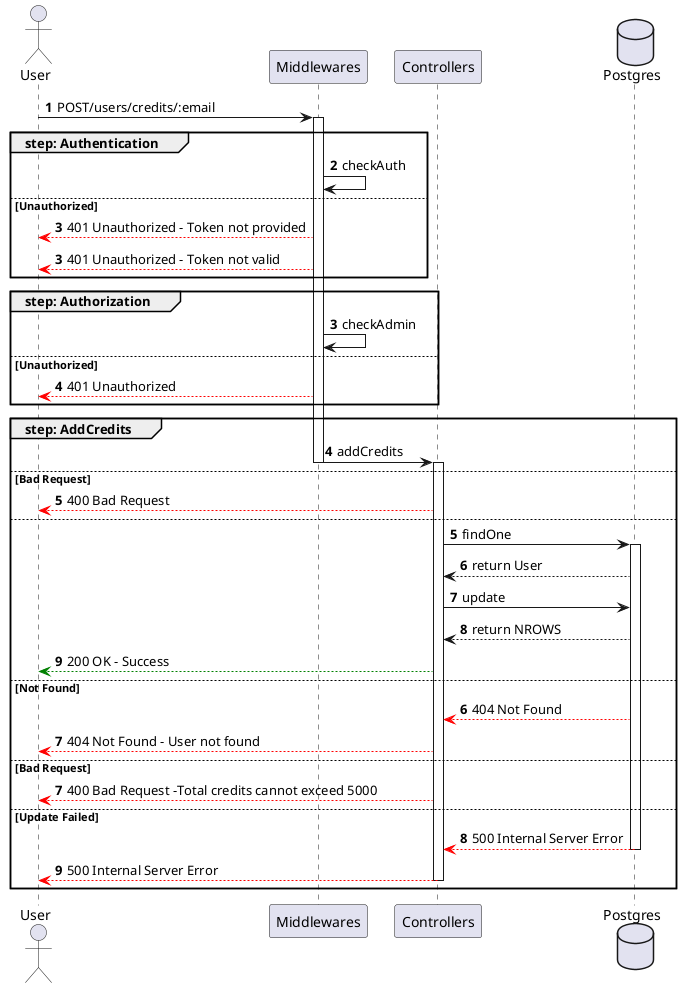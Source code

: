 @startuml addUser

actor User
participant Middlewares
participant Controllers
database Postgres

autonumber
User -> Middlewares ++: POST/users/credits/:email
group step: Authentication
    Middlewares -> Middlewares : checkAuth
else Unauthorized
    autonumber 3
    Middlewares --[#red]> User : 401 Unauthorized - Token not provided
    autonumber 3
    Middlewares --[#red]> User : 401 Unauthorized - Token not valid
end

group step: Authorization
    autonumber 3
    Middlewares -> Middlewares : checkAdmin
else Unauthorized
    Middlewares --[#red]> User : 401 Unauthorized
end

group step: AddCredits
    autonumber 4
    Middlewares -> Controllers --++: addCredits
else Bad Request
    Controllers --[#red]> User : 400 Bad Request
else
    autonumber 5
    Controllers -> Postgres ++: findOne
    Postgres --> Controllers: return User
    Controllers -> Postgres : update
    Postgres --> Controllers: return NROWS
    Controllers --[#green]> User : 200 OK - Success
else Not Found
    autonumber 6
    Postgres --[#red]> Controllers : 404 Not Found 
    Controllers --[#red]> User : 404 Not Found - User not found
else Bad Request
    autonumber 7
    Controllers --[#red]> User : 400 Bad Request -Total credits cannot exceed 5000
else Update Failed
    autonumber 8
    Postgres --[#red]> Controllers --: 500 Internal Server Error
    Controllers --[#red]> User --: 500 Internal Server Error
end

@enduml